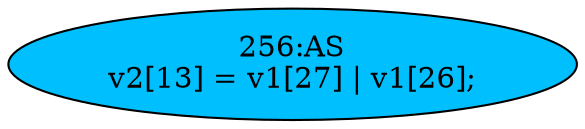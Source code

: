 strict digraph "" {
	node [label="\N"];
	"256:AS"	 [ast="<pyverilog.vparser.ast.Assign object at 0x7f40784bdb90>",
		def_var="['v2']",
		fillcolor=deepskyblue,
		label="256:AS
v2[13] = v1[27] | v1[26];",
		statements="[]",
		style=filled,
		typ=Assign,
		use_var="['v1', 'v1']"];
}
